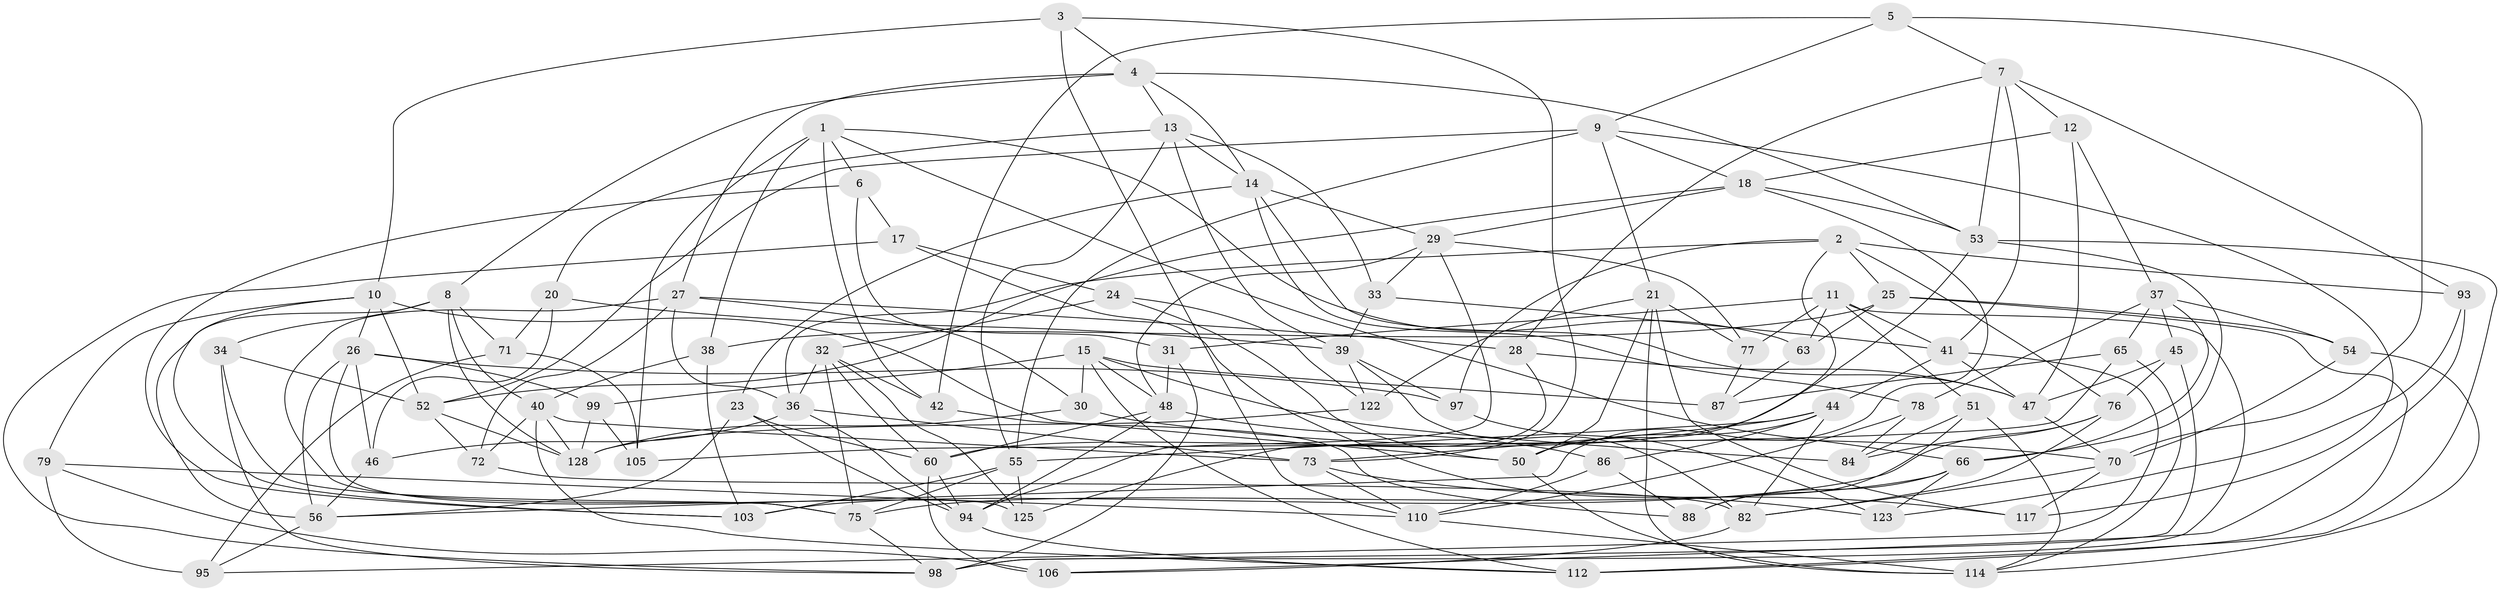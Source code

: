// Generated by graph-tools (version 1.1) at 2025/24/03/03/25 07:24:26]
// undirected, 85 vertices, 213 edges
graph export_dot {
graph [start="1"]
  node [color=gray90,style=filled];
  1 [super="+108"];
  2 [super="+61"];
  3;
  4 [super="+19"];
  5;
  6;
  7 [super="+35"];
  8 [super="+22"];
  9 [super="+100"];
  10 [super="+16"];
  11 [super="+69"];
  12;
  13 [super="+57"];
  14 [super="+49"];
  15 [super="+43"];
  17;
  18 [super="+90"];
  20;
  21 [super="+81"];
  23;
  24;
  25 [super="+64"];
  26 [super="+68"];
  27 [super="+96"];
  28;
  29 [super="+109"];
  30;
  31;
  32 [super="+115"];
  33;
  34;
  36 [super="+59"];
  37 [super="+111"];
  38;
  39 [super="+62"];
  40 [super="+58"];
  41 [super="+67"];
  42;
  44 [super="+102"];
  45;
  46;
  47 [super="+119"];
  48 [super="+92"];
  50 [super="+104"];
  51;
  52 [super="+107"];
  53 [super="+80"];
  54;
  55 [super="+113"];
  56 [super="+91"];
  60 [super="+120"];
  63;
  65;
  66 [super="+74"];
  70 [super="+83"];
  71;
  72;
  73 [super="+101"];
  75 [super="+130"];
  76 [super="+85"];
  77;
  78;
  79;
  82 [super="+89"];
  84;
  86;
  87;
  88;
  93;
  94 [super="+124"];
  95;
  97;
  98 [super="+118"];
  99;
  103 [super="+127"];
  105;
  106;
  110 [super="+126"];
  112 [super="+116"];
  114 [super="+121"];
  117;
  122;
  123;
  125;
  128 [super="+129"];
  1 -- 63;
  1 -- 42;
  1 -- 66;
  1 -- 38;
  1 -- 6;
  1 -- 105;
  2 -- 93;
  2 -- 97;
  2 -- 50;
  2 -- 36;
  2 -- 76;
  2 -- 25;
  3 -- 110;
  3 -- 4;
  3 -- 10;
  3 -- 73;
  4 -- 8;
  4 -- 53;
  4 -- 14;
  4 -- 13;
  4 -- 27;
  5 -- 9;
  5 -- 70;
  5 -- 42;
  5 -- 7;
  6 -- 103;
  6 -- 17;
  6 -- 31;
  7 -- 93;
  7 -- 28;
  7 -- 12;
  7 -- 53;
  7 -- 41;
  8 -- 34;
  8 -- 128;
  8 -- 40;
  8 -- 56;
  8 -- 71;
  9 -- 21;
  9 -- 117;
  9 -- 18;
  9 -- 55;
  9 -- 52;
  10 -- 79;
  10 -- 52;
  10 -- 103;
  10 -- 50;
  10 -- 26;
  11 -- 41;
  11 -- 63;
  11 -- 98;
  11 -- 51;
  11 -- 77;
  11 -- 31;
  12 -- 18;
  12 -- 47;
  12 -- 37;
  13 -- 20;
  13 -- 55;
  13 -- 39;
  13 -- 33;
  13 -- 14;
  14 -- 23;
  14 -- 29;
  14 -- 78;
  14 -- 47;
  15 -- 112;
  15 -- 84;
  15 -- 30;
  15 -- 48;
  15 -- 99;
  15 -- 87;
  17 -- 24;
  17 -- 117;
  17 -- 98;
  18 -- 53;
  18 -- 29;
  18 -- 56;
  18 -- 52;
  20 -- 39;
  20 -- 46;
  20 -- 71;
  21 -- 117;
  21 -- 77;
  21 -- 114;
  21 -- 122;
  21 -- 50;
  23 -- 56;
  23 -- 60;
  23 -- 94;
  24 -- 122;
  24 -- 50;
  24 -- 32;
  25 -- 54;
  25 -- 38;
  25 -- 112 [weight=2];
  25 -- 63;
  26 -- 125;
  26 -- 99;
  26 -- 97;
  26 -- 56;
  26 -- 46;
  27 -- 28;
  27 -- 72;
  27 -- 36;
  27 -- 75;
  27 -- 30;
  28 -- 125;
  28 -- 47;
  29 -- 33;
  29 -- 48;
  29 -- 77;
  29 -- 94;
  30 -- 70;
  30 -- 128;
  31 -- 98;
  31 -- 48;
  32 -- 42;
  32 -- 75;
  32 -- 60;
  32 -- 36;
  32 -- 125;
  33 -- 41;
  33 -- 39;
  34 -- 52;
  34 -- 75;
  34 -- 98;
  36 -- 94;
  36 -- 73;
  36 -- 46;
  37 -- 45;
  37 -- 54;
  37 -- 66;
  37 -- 65;
  37 -- 78;
  38 -- 103;
  38 -- 40;
  39 -- 97;
  39 -- 122;
  39 -- 82;
  40 -- 73;
  40 -- 112;
  40 -- 72;
  40 -- 128;
  41 -- 95;
  41 -- 44;
  41 -- 47;
  42 -- 88;
  44 -- 50;
  44 -- 86;
  44 -- 73;
  44 -- 82;
  44 -- 55;
  45 -- 47;
  45 -- 76;
  45 -- 98;
  46 -- 56;
  47 -- 70;
  48 -- 86;
  48 -- 94;
  48 -- 60;
  50 -- 114;
  51 -- 88;
  51 -- 114;
  51 -- 84;
  52 -- 128;
  52 -- 72;
  53 -- 112;
  53 -- 66;
  53 -- 60;
  54 -- 114;
  54 -- 70;
  55 -- 125;
  55 -- 75;
  55 -- 103;
  56 -- 95;
  60 -- 106;
  60 -- 94;
  63 -- 87;
  65 -- 105;
  65 -- 87;
  65 -- 114;
  66 -- 75;
  66 -- 88;
  66 -- 123;
  70 -- 82;
  70 -- 117;
  71 -- 95;
  71 -- 105;
  72 -- 82;
  73 -- 123;
  73 -- 110;
  75 -- 98;
  76 -- 84;
  76 -- 103 [weight=2];
  76 -- 82;
  77 -- 87;
  78 -- 84;
  78 -- 110;
  79 -- 106;
  79 -- 95;
  79 -- 110;
  82 -- 106;
  86 -- 88;
  86 -- 110;
  93 -- 106;
  93 -- 123;
  94 -- 112;
  97 -- 123;
  99 -- 105;
  99 -- 128;
  110 -- 114;
  122 -- 128;
}
